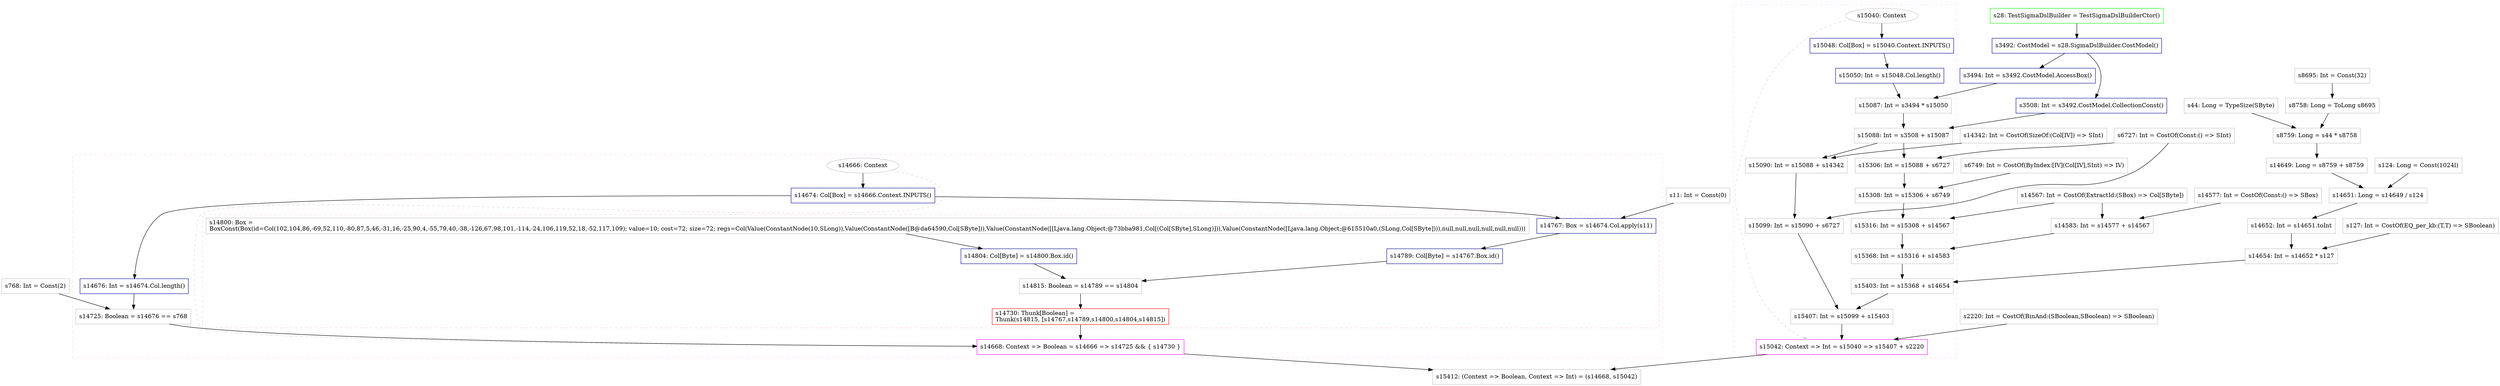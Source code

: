 digraph "prove_prop" {
concentrate=true
node [style=filled, fillcolor=orangered]

"s768" [
label="s768: Int = Const(2)"
shape=box, color=gray, tooltip="s768:Int", style=filled, fillcolor=white
]
"s11" [
label="s11: Int = Const(0)"
shape=box, color=gray, tooltip="s11:Int", style=filled, fillcolor=white
]
subgraph cluster_s14668 {
style=dashed; color="#FFCCFF"
"s14666" [
label="s14666: Context"
shape=oval, color=gray, tooltip="s14666:Context", style=filled, fillcolor=white
]
"s14668" [
label="s14668: Context => Boolean = s14666 => s14725 && { s14730 }"
shape=box, color=magenta, tooltip="s14668:Context => Boolean", style=filled, fillcolor=white
]
{rank=source; s14666}
"s14674" [
label="s14674: Col[Box] = s14666.Context.INPUTS()"
shape=box, color=darkblue, tooltip="s14674:Col[Box]", style=filled, fillcolor=white
]
"s14676" [
label="s14676: Int = s14674.Col.length()"
shape=box, color=darkblue, tooltip="s14676:Int", style=filled, fillcolor=white
]
"s14725" [
label="s14725: Boolean = s14676 == s768"
shape=box, color=gray, tooltip="s14725:Boolean", style=filled, fillcolor=white
]
subgraph cluster_s14730 {
style=dashed; color="#FFCCCC"
"s14730" [
label="s14730: Thunk[Boolean] =\lThunk(s14815, [s14767,s14789,s14800,s14804,s14815])\l"
shape=box, color=red, tooltip="s14730:Thunk[Boolean]", style=filled, fillcolor=white
]
"s14767" [
label="s14767: Box = s14674.Col.apply(s11)"
shape=box, color=darkblue, tooltip="s14767:Box", style=filled, fillcolor=white
]
"s14789" [
label="s14789: Col[Byte] = s14767.Box.id()"
shape=box, color=darkblue, tooltip="s14789:Col[Byte]", style=filled, fillcolor=white
]
"s14800" [
label="s14800: Box =\lBoxConst(Box(id=Col(102,104,86,-69,52,110,-80,87,5,46,-31,16,-25,90,4,-55,79,40,-38,-126,67,98,101,-114,-24,106,119,52,18,-52,117,109); value=10; cost=72; size=72; regs=Col(Value(ConstantNode(10,SLong)),Value(ConstantNode([B@da64590,Col[SByte])),Value(ConstantNode([[Ljava.lang.Object;@73bba981,Col[(Col[SByte],SLong)])),Value(ConstantNode([Ljava.lang.Object;@615510a0,(SLong,Col[SByte]))),null,null,null,null,null,null)))\l"
shape=box, color=gray, tooltip="s14800:Box", style=filled, fillcolor=white
]
"s14804" [
label="s14804: Col[Byte] = s14800.Box.id()"
shape=box, color=darkblue, tooltip="s14804:Col[Byte]", style=filled, fillcolor=white
]
"s14815" [
label="s14815: Boolean = s14789 == s14804"
shape=box, color=gray, tooltip="s14815:Boolean", style=filled, fillcolor=white
]
{rank=sink; s14730}
}
{rank=sink; s14668}
}
"s6727" [
label="s6727: Int = CostOf(Const:() => SInt)"
shape=box, color=gray, tooltip="s6727:Int", style=filled, fillcolor=white
]
"s6749" [
label="s6749: Int = CostOf(ByIndex:[IV](Col[IV],SInt) => IV)"
shape=box, color=gray, tooltip="s6749:Int", style=filled, fillcolor=white
]
"s44" [
label="s44: Long = TypeSize(SByte)"
shape=box, color=gray, tooltip="s44:Long", style=filled, fillcolor=white
]
"s8695" [
label="s8695: Int = Const(32)"
shape=box, color=gray, tooltip="s8695:Int", style=filled, fillcolor=white
]
"s8758" [
label="s8758: Long = ToLong s8695"
shape=box, color=gray, tooltip="s8758:Long", style=filled, fillcolor=white
]
"s8759" [
label="s8759: Long = s44 * s8758"
shape=box, color=gray, tooltip="s8759:Long", style=filled, fillcolor=white
]
"s14649" [
label="s14649: Long = s8759 + s8759"
shape=box, color=gray, tooltip="s14649:Long", style=filled, fillcolor=white
]
"s124" [
label="s124: Long = Const(1024l)"
shape=box, color=gray, tooltip="s124:Long", style=filled, fillcolor=white
]
"s14651" [
label="s14651: Long = s14649 / s124"
shape=box, color=gray, tooltip="s14651:Long", style=filled, fillcolor=white
]
"s14652" [
label="s14652: Int = s14651.toInt"
shape=box, color=gray, tooltip="s14652:Int", style=filled, fillcolor=white
]
"s127" [
label="s127: Int = CostOf(EQ_per_kb:(T,T) => SBoolean)"
shape=box, color=gray, tooltip="s127:Int", style=filled, fillcolor=white
]
"s14654" [
label="s14654: Int = s14652 * s127"
shape=box, color=gray, tooltip="s14654:Int", style=filled, fillcolor=white
]
"s14342" [
label="s14342: Int = CostOf(SizeOf:(Col[IV]) => SInt)"
shape=box, color=gray, tooltip="s14342:Int", style=filled, fillcolor=white
]
"s28" [
label="s28: TestSigmaDslBuilder = TestSigmaDslBuilderCtor()"
shape=box, color=green, tooltip="s28:TestSigmaDslBuilder", style=filled, fillcolor=white
]
"s3492" [
label="s3492: CostModel = s28.SigmaDslBuilder.CostModel()"
shape=box, color=darkblue, tooltip="s3492:CostModel", style=filled, fillcolor=white
]
"s3508" [
label="s3508: Int = s3492.CostModel.CollectionConst()"
shape=box, color=darkblue, tooltip="s3508:Int", style=filled, fillcolor=white
]
"s2220" [
label="s2220: Int = CostOf(BinAnd:(SBoolean,SBoolean) => SBoolean)"
shape=box, color=gray, tooltip="s2220:Int", style=filled, fillcolor=white
]
"s14567" [
label="s14567: Int = CostOf(ExtractId:(SBox) => Col[SByte])"
shape=box, color=gray, tooltip="s14567:Int", style=filled, fillcolor=white
]
"s3494" [
label="s3494: Int = s3492.CostModel.AccessBox()"
shape=box, color=darkblue, tooltip="s3494:Int", style=filled, fillcolor=white
]
"s14577" [
label="s14577: Int = CostOf(Const:() => SBox)"
shape=box, color=gray, tooltip="s14577:Int", style=filled, fillcolor=white
]
"s14583" [
label="s14583: Int = s14577 + s14567"
shape=box, color=gray, tooltip="s14583:Int", style=filled, fillcolor=white
]
subgraph cluster_s15042 {
style=dashed; color="#FFCCFF"
"s15040" [
label="s15040: Context"
shape=oval, color=gray, tooltip="s15040:Context", style=filled, fillcolor=white
]
"s15042" [
label="s15042: Context => Int = s15040 => s15407 + s2220"
shape=box, color=magenta, tooltip="s15042:Context => Int", style=filled, fillcolor=white
]
{rank=source; s15040}
"s15048" [
label="s15048: Col[Box] = s15040.Context.INPUTS()"
shape=box, color=darkblue, tooltip="s15048:Col[Box]", style=filled, fillcolor=white
]
"s15050" [
label="s15050: Int = s15048.Col.length()"
shape=box, color=darkblue, tooltip="s15050:Int", style=filled, fillcolor=white
]
"s15087" [
label="s15087: Int = s3494 * s15050"
shape=box, color=gray, tooltip="s15087:Int", style=filled, fillcolor=white
]
"s15088" [
label="s15088: Int = s3508 + s15087"
shape=box, color=gray, tooltip="s15088:Int", style=filled, fillcolor=white
]
"s15090" [
label="s15090: Int = s15088 + s14342"
shape=box, color=gray, tooltip="s15090:Int", style=filled, fillcolor=white
]
"s15099" [
label="s15099: Int = s15090 + s6727"
shape=box, color=gray, tooltip="s15099:Int", style=filled, fillcolor=white
]
"s15306" [
label="s15306: Int = s15088 + s6727"
shape=box, color=gray, tooltip="s15306:Int", style=filled, fillcolor=white
]
"s15308" [
label="s15308: Int = s15306 + s6749"
shape=box, color=gray, tooltip="s15308:Int", style=filled, fillcolor=white
]
"s15316" [
label="s15316: Int = s15308 + s14567"
shape=box, color=gray, tooltip="s15316:Int", style=filled, fillcolor=white
]
"s15368" [
label="s15368: Int = s15316 + s14583"
shape=box, color=gray, tooltip="s15368:Int", style=filled, fillcolor=white
]
"s15403" [
label="s15403: Int = s15368 + s14654"
shape=box, color=gray, tooltip="s15403:Int", style=filled, fillcolor=white
]
"s15407" [
label="s15407: Int = s15099 + s15403"
shape=box, color=gray, tooltip="s15407:Int", style=filled, fillcolor=white
]
{rank=sink; s15042}
}
"s15412" [
label="s15412: (Context => Boolean, Context => Int) = (s14668, s15042)"
shape=box, color=gray, tooltip="s15412:(Context => Boolean, Context => Int)", style=filled, fillcolor=white
]
"s15368" -> "s15403" [style=solid]
"s14654" -> "s15403" [style=solid]
"s3494" -> "s15087" [style=solid]
"s15050" -> "s15087" [style=solid]
"s15088" -> "s15306" [style=solid]
"s6727" -> "s15306" [style=solid]
"s14789" -> "s14815" [style=solid]
"s14804" -> "s14815" [style=solid]
"s44" -> "s8759" [style=solid]
"s8758" -> "s8759" [style=solid]
"s14652" -> "s14654" [style=solid]
"s127" -> "s14654" [style=solid]
"s14651" -> "s14652" [style=solid]
"s28" -> "s3492" [style=solid]
"s14815" -> "s14730" [style=solid]
"s15099" -> "s15407" [style=solid]
"s15403" -> "s15407" [style=solid]
"s14767" -> "s14789" [style=solid]
"s14800" -> "s14804" [style=solid]
"s15048" -> "s15050" [style=solid]
"s15316" -> "s15368" [style=solid]
"s14583" -> "s15368" [style=solid]
"s14676" -> "s14725" [style=solid]
"s768" -> "s14725" [style=solid]
"s14674" -> "s14676" [style=solid]
"s8759" -> "s14649" [style=solid]
"s8759" -> "s14649" [style=solid]
"s15040" -> "s15042" [style=dashed, color=lightgray, weight=0]
"s15407" -> "s15042" [style=solid]
"s2220" -> "s15042" [style=solid]
"s3492" -> "s3508" [style=solid]
"s15308" -> "s15316" [style=solid]
"s14567" -> "s15316" [style=solid]
"s14674" -> "s14767" [style=solid]
"s11" -> "s14767" [style=solid]
"s15040" -> "s15048" [style=solid]
"s15088" -> "s15090" [style=solid]
"s14342" -> "s15090" [style=solid]
"s15306" -> "s15308" [style=solid]
"s6749" -> "s15308" [style=solid]
"s14666" -> "s14668" [style=dashed, color=lightgray, weight=0]
"s14725" -> "s14668" [style=solid]
"s14730" -> "s14668" [style=solid]
"s15090" -> "s15099" [style=solid]
"s6727" -> "s15099" [style=solid]
"s3508" -> "s15088" [style=solid]
"s15087" -> "s15088" [style=solid]
"s14649" -> "s14651" [style=solid]
"s124" -> "s14651" [style=solid]
"s8695" -> "s8758" [style=solid]
"s3492" -> "s3494" [style=solid]
"s14666" -> "s14674" [style=solid]
"s14668" -> "s15412" [style=solid]
"s15042" -> "s15412" [style=solid]
"s14577" -> "s14583" [style=solid]
"s14567" -> "s14583" [style=solid]
}
